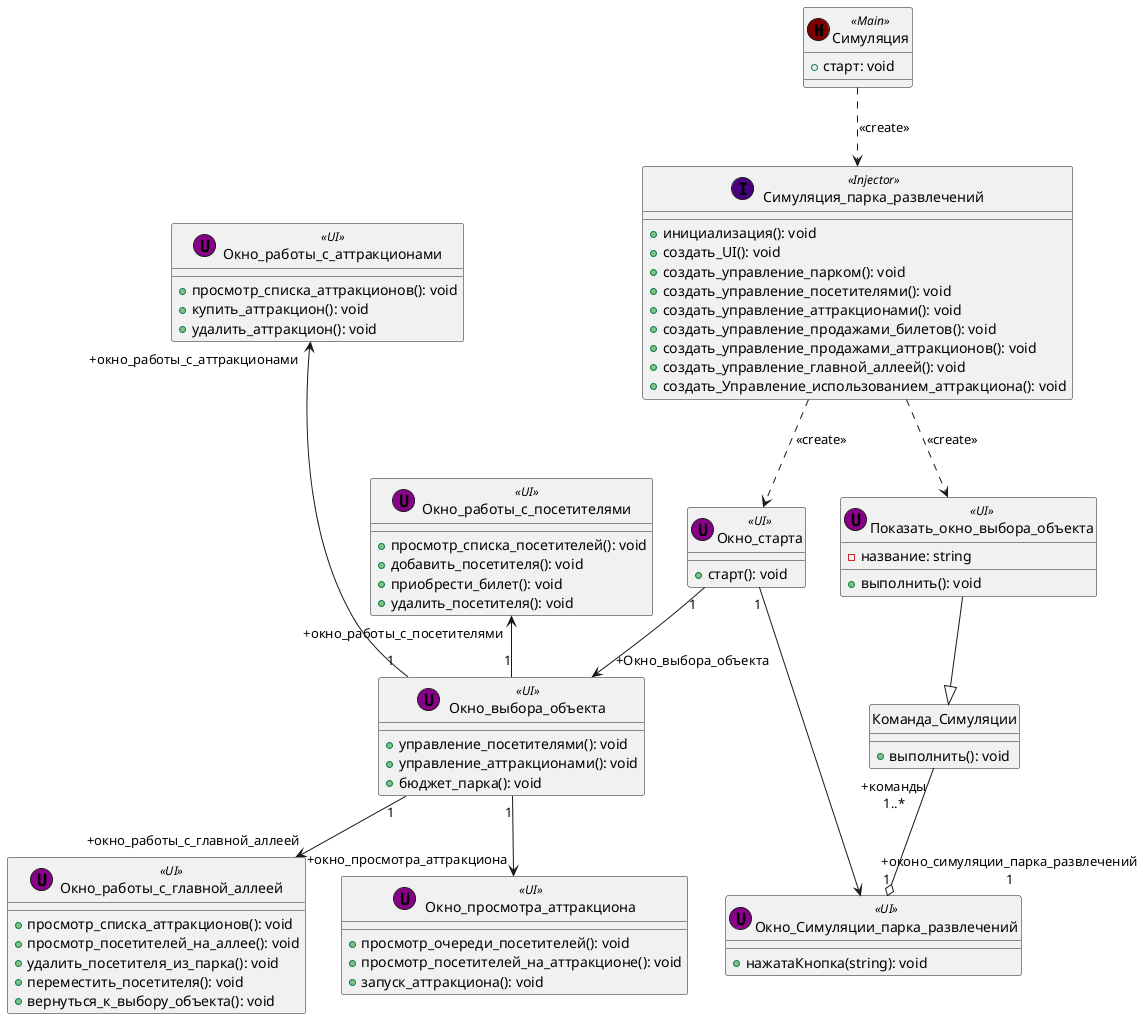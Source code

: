 @startuml
Симуляция ..> Симуляция_парка_развлечений: <<create>>

class Симуляция << (M,Maroon) Main >> {
+ старт: void
}

class Симуляция_парка_развлечений << (I,Indigo) Injector >> {
+ инициализация(): void
+ создать_UI(): void
+ создать_управление_парком(): void
+ создать_управление_посетителями(): void
+ создать_управление_аттракционами(): void
+ создать_управление_продажами_билетов(): void
+ создать_управление_продажами_аттракционов(): void
+ создать_управление_главной_аллеей(): void
+ создать_Управление_использованием_аттракциона(): void
}

class Окно_старта << (U,DarkMagenta) UI>> {
    + старт(): void
}

class Окно_выбора_объекта << (U,DarkMagenta) UI>> {
    + управление_посетителями(): void
    + управление_аттракционами(): void
    + бюджет_парка(): void
}

class Окно_работы_с_посетителями << (U,DarkMagenta) UI>> {
    + просмотр_списка_посетителей(): void
    + добавить_посетителя(): void
    + приобрести_билет(): void
    + удалить_посетителя(): void

}

class Окно_работы_с_аттракционами << (U,DarkMagenta) UI>> {
    + просмотр_списка_аттракционов(): void
    + купить_аттракцион(): void
    + удалить_аттракцион(): void
    
}

class Окно_работы_с_главной_аллеей << (U,DarkMagenta) UI>> {
    + просмотр_списка_аттракционов(): void
    + просмотр_посетителей_на_аллее(): void
    + удалить_посетителя_из_парка(): void
    + переместить_посетителя(): void
    + вернуться_к_выбору_объекта(): void

}

class Окно_просмотра_аттракциона << (U,DarkMagenta) UI>> {
    + просмотр_очереди_посетителей(): void
    + просмотр_посетителей_на_аттракционе(): void
    + запуск_аттракциона(): void
    }

Симуляция_парка_развлечений ..> Окно_старта: <<create>>
Окно_старта "1" -->" +Окно_выбора_объекта" Окно_выбора_объекта
Окно_выбора_объекта "1" -up->" +окно_работы_с_посетителями" Окно_работы_с_посетителями
Окно_выбора_объекта "1" --up->" +окно_работы_с_аттракционами" Окно_работы_с_аттракционами
Окно_выбора_объекта "1" -->" +окно_работы_с_главной_аллеей" Окно_работы_с_главной_аллеей
Окно_выбора_объекта "1" -->" +окно_просмотра_аттракциона" Окно_просмотра_аттракциона

class Показать_окно_выбора_объекта << (U,DarkMagenta) UI>> {
    - название: string
    + выполнить(): void
}

class Команда_Симуляции {
    + выполнить(): void
}

class Окно_Симуляции_парка_развлечений << (U,DarkMagenta) UI>> {
    + нажатаКнопка(string): void
}

hide Команда_Симуляции circle

Симуляция_парка_развлечений ..> Показать_окно_выбора_объекта: <<create>>
Показать_окно_выбора_объекта --|> Команда_Симуляции
Команда_Симуляции " +команды\n 1..*" --o "1" Окно_Симуляции_парка_развлечений
Окно_старта "1" --> " +оконо_симуляции_парка_развлечений\n 1" Окно_Симуляции_парка_развлечений


@enduml